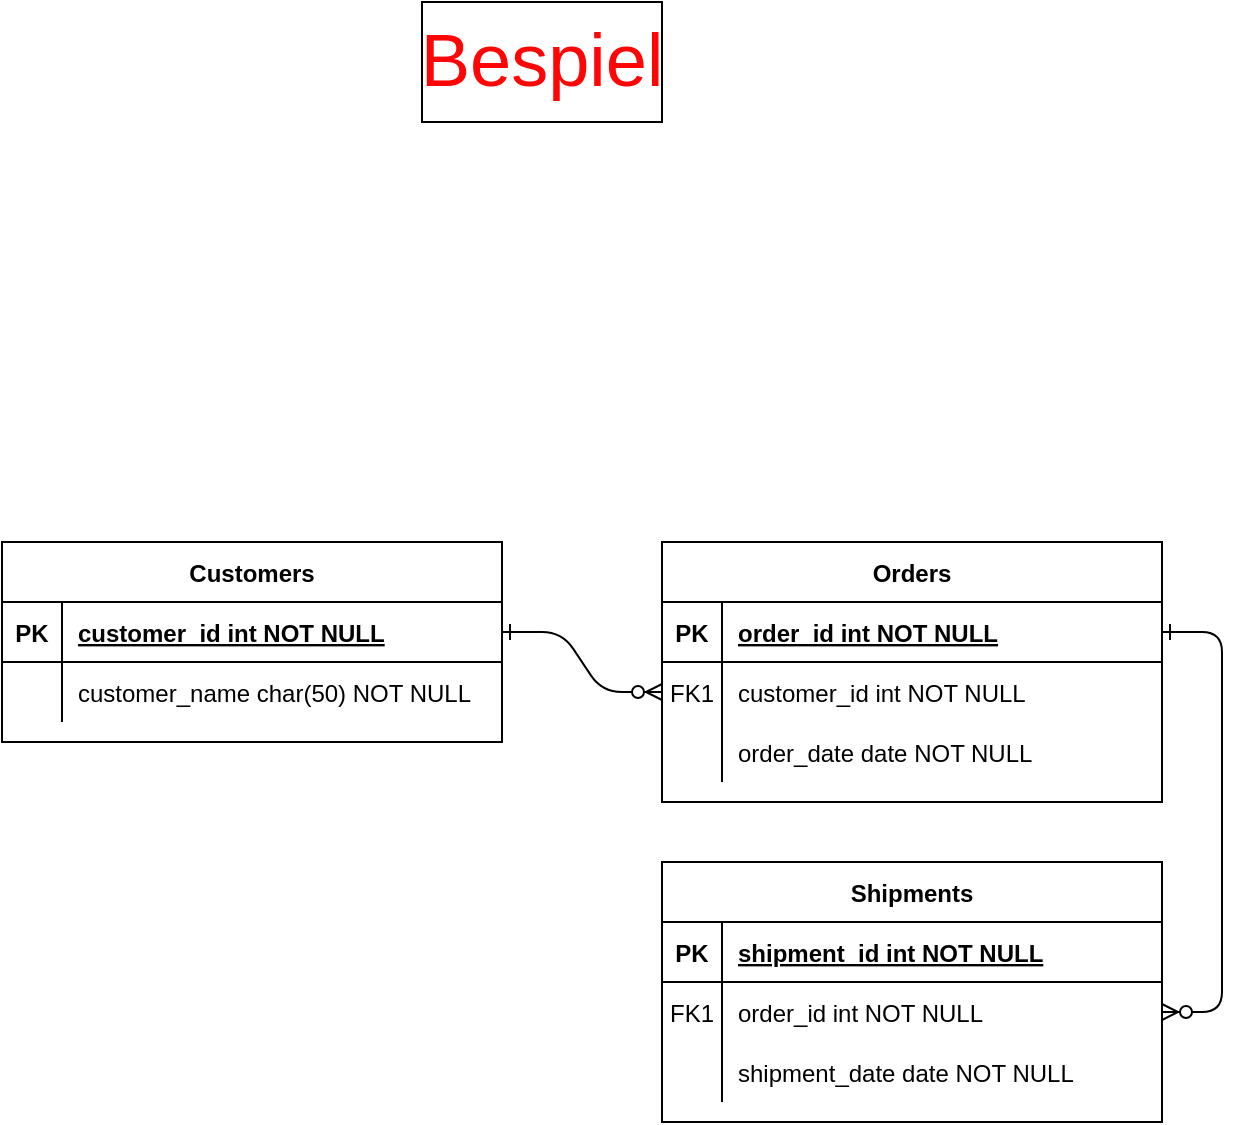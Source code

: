<mxfile version="13.1.2" type="github" pages="6">
  <diagram id="R2lEEEUBdFMjLlhIrx00" name="Beispiel">
    <mxGraphModel dx="1422" dy="1863" grid="1" gridSize="10" guides="1" tooltips="1" connect="1" arrows="1" fold="1" page="1" pageScale="1" pageWidth="850" pageHeight="1100" math="0" shadow="0" extFonts="Permanent Marker^https://fonts.googleapis.com/css?family=Permanent+Marker">
      <root>
        <mxCell id="0" />
        <mxCell id="1" parent="0" />
        <mxCell id="C-vyLk0tnHw3VtMMgP7b-1" value="" style="edgeStyle=entityRelationEdgeStyle;endArrow=ERzeroToMany;startArrow=ERone;endFill=1;startFill=0;" parent="1" source="C-vyLk0tnHw3VtMMgP7b-24" target="C-vyLk0tnHw3VtMMgP7b-6" edge="1">
          <mxGeometry width="100" height="100" relative="1" as="geometry">
            <mxPoint x="340" y="720" as="sourcePoint" />
            <mxPoint x="440" y="620" as="targetPoint" />
          </mxGeometry>
        </mxCell>
        <mxCell id="C-vyLk0tnHw3VtMMgP7b-12" value="" style="edgeStyle=entityRelationEdgeStyle;endArrow=ERzeroToMany;startArrow=ERone;endFill=1;startFill=0;" parent="1" source="C-vyLk0tnHw3VtMMgP7b-3" target="C-vyLk0tnHw3VtMMgP7b-17" edge="1">
          <mxGeometry width="100" height="100" relative="1" as="geometry">
            <mxPoint x="400" y="180" as="sourcePoint" />
            <mxPoint x="460" y="205" as="targetPoint" />
          </mxGeometry>
        </mxCell>
        <mxCell id="C-vyLk0tnHw3VtMMgP7b-2" value="Orders" style="shape=table;startSize=30;container=1;collapsible=1;childLayout=tableLayout;fixedRows=1;rowLines=0;fontStyle=1;align=center;resizeLast=1;" parent="1" vertex="1">
          <mxGeometry x="450" y="120" width="250" height="130" as="geometry" />
        </mxCell>
        <mxCell id="C-vyLk0tnHw3VtMMgP7b-3" value="" style="shape=partialRectangle;collapsible=0;dropTarget=0;pointerEvents=0;fillColor=none;points=[[0,0.5],[1,0.5]];portConstraint=eastwest;top=0;left=0;right=0;bottom=1;" parent="C-vyLk0tnHw3VtMMgP7b-2" vertex="1">
          <mxGeometry y="30" width="250" height="30" as="geometry" />
        </mxCell>
        <mxCell id="C-vyLk0tnHw3VtMMgP7b-4" value="PK" style="shape=partialRectangle;overflow=hidden;connectable=0;fillColor=none;top=0;left=0;bottom=0;right=0;fontStyle=1;" parent="C-vyLk0tnHw3VtMMgP7b-3" vertex="1">
          <mxGeometry width="30" height="30" as="geometry" />
        </mxCell>
        <mxCell id="C-vyLk0tnHw3VtMMgP7b-5" value="order_id int NOT NULL " style="shape=partialRectangle;overflow=hidden;connectable=0;fillColor=none;top=0;left=0;bottom=0;right=0;align=left;spacingLeft=6;fontStyle=5;" parent="C-vyLk0tnHw3VtMMgP7b-3" vertex="1">
          <mxGeometry x="30" width="220" height="30" as="geometry" />
        </mxCell>
        <mxCell id="C-vyLk0tnHw3VtMMgP7b-6" value="" style="shape=partialRectangle;collapsible=0;dropTarget=0;pointerEvents=0;fillColor=none;points=[[0,0.5],[1,0.5]];portConstraint=eastwest;top=0;left=0;right=0;bottom=0;" parent="C-vyLk0tnHw3VtMMgP7b-2" vertex="1">
          <mxGeometry y="60" width="250" height="30" as="geometry" />
        </mxCell>
        <mxCell id="C-vyLk0tnHw3VtMMgP7b-7" value="FK1" style="shape=partialRectangle;overflow=hidden;connectable=0;fillColor=none;top=0;left=0;bottom=0;right=0;" parent="C-vyLk0tnHw3VtMMgP7b-6" vertex="1">
          <mxGeometry width="30" height="30" as="geometry" />
        </mxCell>
        <mxCell id="C-vyLk0tnHw3VtMMgP7b-8" value="customer_id int NOT NULL" style="shape=partialRectangle;overflow=hidden;connectable=0;fillColor=none;top=0;left=0;bottom=0;right=0;align=left;spacingLeft=6;" parent="C-vyLk0tnHw3VtMMgP7b-6" vertex="1">
          <mxGeometry x="30" width="220" height="30" as="geometry" />
        </mxCell>
        <mxCell id="C-vyLk0tnHw3VtMMgP7b-9" value="" style="shape=partialRectangle;collapsible=0;dropTarget=0;pointerEvents=0;fillColor=none;points=[[0,0.5],[1,0.5]];portConstraint=eastwest;top=0;left=0;right=0;bottom=0;" parent="C-vyLk0tnHw3VtMMgP7b-2" vertex="1">
          <mxGeometry y="90" width="250" height="30" as="geometry" />
        </mxCell>
        <mxCell id="C-vyLk0tnHw3VtMMgP7b-10" value="" style="shape=partialRectangle;overflow=hidden;connectable=0;fillColor=none;top=0;left=0;bottom=0;right=0;" parent="C-vyLk0tnHw3VtMMgP7b-9" vertex="1">
          <mxGeometry width="30" height="30" as="geometry" />
        </mxCell>
        <mxCell id="C-vyLk0tnHw3VtMMgP7b-11" value="order_date date NOT NULL" style="shape=partialRectangle;overflow=hidden;connectable=0;fillColor=none;top=0;left=0;bottom=0;right=0;align=left;spacingLeft=6;" parent="C-vyLk0tnHw3VtMMgP7b-9" vertex="1">
          <mxGeometry x="30" width="220" height="30" as="geometry" />
        </mxCell>
        <mxCell id="C-vyLk0tnHw3VtMMgP7b-13" value="Shipments" style="shape=table;startSize=30;container=1;collapsible=1;childLayout=tableLayout;fixedRows=1;rowLines=0;fontStyle=1;align=center;resizeLast=1;" parent="1" vertex="1">
          <mxGeometry x="450" y="280" width="250" height="130" as="geometry" />
        </mxCell>
        <mxCell id="C-vyLk0tnHw3VtMMgP7b-14" value="" style="shape=partialRectangle;collapsible=0;dropTarget=0;pointerEvents=0;fillColor=none;points=[[0,0.5],[1,0.5]];portConstraint=eastwest;top=0;left=0;right=0;bottom=1;" parent="C-vyLk0tnHw3VtMMgP7b-13" vertex="1">
          <mxGeometry y="30" width="250" height="30" as="geometry" />
        </mxCell>
        <mxCell id="C-vyLk0tnHw3VtMMgP7b-15" value="PK" style="shape=partialRectangle;overflow=hidden;connectable=0;fillColor=none;top=0;left=0;bottom=0;right=0;fontStyle=1;" parent="C-vyLk0tnHw3VtMMgP7b-14" vertex="1">
          <mxGeometry width="30" height="30" as="geometry" />
        </mxCell>
        <mxCell id="C-vyLk0tnHw3VtMMgP7b-16" value="shipment_id int NOT NULL " style="shape=partialRectangle;overflow=hidden;connectable=0;fillColor=none;top=0;left=0;bottom=0;right=0;align=left;spacingLeft=6;fontStyle=5;" parent="C-vyLk0tnHw3VtMMgP7b-14" vertex="1">
          <mxGeometry x="30" width="220" height="30" as="geometry" />
        </mxCell>
        <mxCell id="C-vyLk0tnHw3VtMMgP7b-17" value="" style="shape=partialRectangle;collapsible=0;dropTarget=0;pointerEvents=0;fillColor=none;points=[[0,0.5],[1,0.5]];portConstraint=eastwest;top=0;left=0;right=0;bottom=0;" parent="C-vyLk0tnHw3VtMMgP7b-13" vertex="1">
          <mxGeometry y="60" width="250" height="30" as="geometry" />
        </mxCell>
        <mxCell id="C-vyLk0tnHw3VtMMgP7b-18" value="FK1" style="shape=partialRectangle;overflow=hidden;connectable=0;fillColor=none;top=0;left=0;bottom=0;right=0;" parent="C-vyLk0tnHw3VtMMgP7b-17" vertex="1">
          <mxGeometry width="30" height="30" as="geometry" />
        </mxCell>
        <mxCell id="C-vyLk0tnHw3VtMMgP7b-19" value="order_id int NOT NULL" style="shape=partialRectangle;overflow=hidden;connectable=0;fillColor=none;top=0;left=0;bottom=0;right=0;align=left;spacingLeft=6;" parent="C-vyLk0tnHw3VtMMgP7b-17" vertex="1">
          <mxGeometry x="30" width="220" height="30" as="geometry" />
        </mxCell>
        <mxCell id="C-vyLk0tnHw3VtMMgP7b-20" value="" style="shape=partialRectangle;collapsible=0;dropTarget=0;pointerEvents=0;fillColor=none;points=[[0,0.5],[1,0.5]];portConstraint=eastwest;top=0;left=0;right=0;bottom=0;" parent="C-vyLk0tnHw3VtMMgP7b-13" vertex="1">
          <mxGeometry y="90" width="250" height="30" as="geometry" />
        </mxCell>
        <mxCell id="C-vyLk0tnHw3VtMMgP7b-21" value="" style="shape=partialRectangle;overflow=hidden;connectable=0;fillColor=none;top=0;left=0;bottom=0;right=0;" parent="C-vyLk0tnHw3VtMMgP7b-20" vertex="1">
          <mxGeometry width="30" height="30" as="geometry" />
        </mxCell>
        <mxCell id="C-vyLk0tnHw3VtMMgP7b-22" value="shipment_date date NOT NULL" style="shape=partialRectangle;overflow=hidden;connectable=0;fillColor=none;top=0;left=0;bottom=0;right=0;align=left;spacingLeft=6;" parent="C-vyLk0tnHw3VtMMgP7b-20" vertex="1">
          <mxGeometry x="30" width="220" height="30" as="geometry" />
        </mxCell>
        <mxCell id="C-vyLk0tnHw3VtMMgP7b-23" value="Customers" style="shape=table;startSize=30;container=1;collapsible=1;childLayout=tableLayout;fixedRows=1;rowLines=0;fontStyle=1;align=center;resizeLast=1;" parent="1" vertex="1">
          <mxGeometry x="120" y="120" width="250" height="100" as="geometry" />
        </mxCell>
        <mxCell id="C-vyLk0tnHw3VtMMgP7b-24" value="" style="shape=partialRectangle;collapsible=0;dropTarget=0;pointerEvents=0;fillColor=none;points=[[0,0.5],[1,0.5]];portConstraint=eastwest;top=0;left=0;right=0;bottom=1;" parent="C-vyLk0tnHw3VtMMgP7b-23" vertex="1">
          <mxGeometry y="30" width="250" height="30" as="geometry" />
        </mxCell>
        <mxCell id="C-vyLk0tnHw3VtMMgP7b-25" value="PK" style="shape=partialRectangle;overflow=hidden;connectable=0;fillColor=none;top=0;left=0;bottom=0;right=0;fontStyle=1;" parent="C-vyLk0tnHw3VtMMgP7b-24" vertex="1">
          <mxGeometry width="30" height="30" as="geometry" />
        </mxCell>
        <mxCell id="C-vyLk0tnHw3VtMMgP7b-26" value="customer_id int NOT NULL " style="shape=partialRectangle;overflow=hidden;connectable=0;fillColor=none;top=0;left=0;bottom=0;right=0;align=left;spacingLeft=6;fontStyle=5;" parent="C-vyLk0tnHw3VtMMgP7b-24" vertex="1">
          <mxGeometry x="30" width="220" height="30" as="geometry" />
        </mxCell>
        <mxCell id="C-vyLk0tnHw3VtMMgP7b-27" value="" style="shape=partialRectangle;collapsible=0;dropTarget=0;pointerEvents=0;fillColor=none;points=[[0,0.5],[1,0.5]];portConstraint=eastwest;top=0;left=0;right=0;bottom=0;" parent="C-vyLk0tnHw3VtMMgP7b-23" vertex="1">
          <mxGeometry y="60" width="250" height="30" as="geometry" />
        </mxCell>
        <mxCell id="C-vyLk0tnHw3VtMMgP7b-28" value="" style="shape=partialRectangle;overflow=hidden;connectable=0;fillColor=none;top=0;left=0;bottom=0;right=0;" parent="C-vyLk0tnHw3VtMMgP7b-27" vertex="1">
          <mxGeometry width="30" height="30" as="geometry" />
        </mxCell>
        <mxCell id="C-vyLk0tnHw3VtMMgP7b-29" value="customer_name char(50) NOT NULL" style="shape=partialRectangle;overflow=hidden;connectable=0;fillColor=none;top=0;left=0;bottom=0;right=0;align=left;spacingLeft=6;" parent="C-vyLk0tnHw3VtMMgP7b-27" vertex="1">
          <mxGeometry x="30" width="220" height="30" as="geometry" />
        </mxCell>
        <mxCell id="uASTctEpVq064s7jBl8Q-1" value="&lt;font style=&quot;font-size: 37px&quot; color=&quot;#FF0505&quot;&gt;Bespiel&lt;/font&gt;" style="rounded=0;whiteSpace=wrap;html=1;" parent="1" vertex="1">
          <mxGeometry x="330" y="-150" width="120" height="60" as="geometry" />
        </mxCell>
      </root>
    </mxGraphModel>
  </diagram>
  <diagram id="Hcfd_RlDqi_PxLag4vG8" name="Lukas G">
    <mxGraphModel dx="1422" dy="763" grid="1" gridSize="10" guides="1" tooltips="1" connect="1" arrows="1" fold="1" page="1" pageScale="1" pageWidth="827" pageHeight="1169" math="0" shadow="0">
      <root>
        <mxCell id="yDdMMgMcFxrPVq5dERua-0" />
        <mxCell id="yDdMMgMcFxrPVq5dERua-1" parent="yDdMMgMcFxrPVq5dERua-0" />
      </root>
    </mxGraphModel>
  </diagram>
  <diagram id="7tmxHS8RhETFk2IngPk3" name="Maurice">
    <mxGraphModel dx="2249" dy="763" grid="1" gridSize="10" guides="1" tooltips="1" connect="1" arrows="1" fold="1" page="1" pageScale="1" pageWidth="827" pageHeight="1169" math="0" shadow="0">
      <root>
        <mxCell id="pbUJhSuKbTFLLDCdWWM8-0" />
        <mxCell id="pbUJhSuKbTFLLDCdWWM8-1" parent="pbUJhSuKbTFLLDCdWWM8-0" />
        <mxCell id="j1WdKFcK6kN_Ok6iyYWQ-0" value="" style="edgeStyle=entityRelationEdgeStyle;endArrow=ERzeroToMany;startArrow=ERone;endFill=1;startFill=0;" edge="1" parent="pbUJhSuKbTFLLDCdWWM8-1" source="j1WdKFcK6kN_Ok6iyYWQ-13" target="j1WdKFcK6kN_Ok6iyYWQ-6">
          <mxGeometry width="100" height="100" relative="1" as="geometry">
            <mxPoint x="350" y="730" as="sourcePoint" />
            <mxPoint x="450" y="630" as="targetPoint" />
          </mxGeometry>
        </mxCell>
        <mxCell id="j1WdKFcK6kN_Ok6iyYWQ-1" value="" style="edgeStyle=entityRelationEdgeStyle;endArrow=ERzeroToMany;startArrow=ERone;endFill=1;startFill=0;" edge="1" parent="pbUJhSuKbTFLLDCdWWM8-1" source="j1WdKFcK6kN_Ok6iyYWQ-3" target="j1WdKFcK6kN_Ok6iyYWQ-27">
          <mxGeometry width="100" height="100" relative="1" as="geometry">
            <mxPoint x="410" y="190" as="sourcePoint" />
            <mxPoint x="470" y="215" as="targetPoint" />
          </mxGeometry>
        </mxCell>
        <mxCell id="j1WdKFcK6kN_Ok6iyYWQ-2" value="Fahrzeug" style="shape=table;startSize=30;container=1;collapsible=1;childLayout=tableLayout;fixedRows=1;rowLines=0;fontStyle=1;align=center;resizeLast=1;" vertex="1" parent="pbUJhSuKbTFLLDCdWWM8-1">
          <mxGeometry x="460" y="130" width="250" height="130" as="geometry" />
        </mxCell>
        <mxCell id="j1WdKFcK6kN_Ok6iyYWQ-3" value="" style="shape=partialRectangle;collapsible=0;dropTarget=0;pointerEvents=0;fillColor=none;points=[[0,0.5],[1,0.5]];portConstraint=eastwest;top=0;left=0;right=0;bottom=1;" vertex="1" parent="j1WdKFcK6kN_Ok6iyYWQ-2">
          <mxGeometry width="250" height="43" as="geometry" />
        </mxCell>
        <mxCell id="j1WdKFcK6kN_Ok6iyYWQ-4" value="PK" style="shape=partialRectangle;overflow=hidden;connectable=0;fillColor=none;top=0;left=0;bottom=0;right=0;fontStyle=1;" vertex="1" parent="j1WdKFcK6kN_Ok6iyYWQ-3">
          <mxGeometry width="30" height="43" as="geometry" />
        </mxCell>
        <mxCell id="j1WdKFcK6kN_Ok6iyYWQ-5" value="order_id int NOT NULL " style="shape=partialRectangle;overflow=hidden;connectable=0;fillColor=none;top=0;left=0;bottom=0;right=0;align=left;spacingLeft=6;fontStyle=5;" vertex="1" parent="j1WdKFcK6kN_Ok6iyYWQ-3">
          <mxGeometry x="30" width="220" height="43" as="geometry" />
        </mxCell>
        <mxCell id="j1WdKFcK6kN_Ok6iyYWQ-6" value="" style="shape=partialRectangle;collapsible=0;dropTarget=0;pointerEvents=0;fillColor=none;points=[[0,0.5],[1,0.5]];portConstraint=eastwest;top=0;left=0;right=0;bottom=0;" vertex="1" parent="j1WdKFcK6kN_Ok6iyYWQ-2">
          <mxGeometry y="43" width="250" height="44" as="geometry" />
        </mxCell>
        <mxCell id="j1WdKFcK6kN_Ok6iyYWQ-7" value="FK1" style="shape=partialRectangle;overflow=hidden;connectable=0;fillColor=none;top=0;left=0;bottom=0;right=0;" vertex="1" parent="j1WdKFcK6kN_Ok6iyYWQ-6">
          <mxGeometry width="30" height="43" as="geometry" />
        </mxCell>
        <mxCell id="j1WdKFcK6kN_Ok6iyYWQ-8" value="customer_id int NOT NULL" style="shape=partialRectangle;overflow=hidden;connectable=0;fillColor=none;top=0;left=0;bottom=0;right=0;align=left;spacingLeft=6;" vertex="1" parent="j1WdKFcK6kN_Ok6iyYWQ-6">
          <mxGeometry x="30" width="220" height="43" as="geometry" />
        </mxCell>
        <mxCell id="j1WdKFcK6kN_Ok6iyYWQ-9" value="" style="shape=partialRectangle;collapsible=0;dropTarget=0;pointerEvents=0;fillColor=none;points=[[0,0.5],[1,0.5]];portConstraint=eastwest;top=0;left=0;right=0;bottom=0;" vertex="1" parent="j1WdKFcK6kN_Ok6iyYWQ-2">
          <mxGeometry y="87" width="250" height="43" as="geometry" />
        </mxCell>
        <mxCell id="j1WdKFcK6kN_Ok6iyYWQ-10" value="" style="shape=partialRectangle;overflow=hidden;connectable=0;fillColor=none;top=0;left=0;bottom=0;right=0;" vertex="1" parent="j1WdKFcK6kN_Ok6iyYWQ-9">
          <mxGeometry width="30" height="43" as="geometry" />
        </mxCell>
        <mxCell id="j1WdKFcK6kN_Ok6iyYWQ-11" value="order_date date NOT NULL" style="shape=partialRectangle;overflow=hidden;connectable=0;fillColor=none;top=0;left=0;bottom=0;right=0;align=left;spacingLeft=6;" vertex="1" parent="j1WdKFcK6kN_Ok6iyYWQ-9">
          <mxGeometry x="30" width="220" height="43" as="geometry" />
        </mxCell>
        <mxCell id="j1WdKFcK6kN_Ok6iyYWQ-12" value="Genossenschaft" style="shape=table;startSize=30;container=1;collapsible=1;childLayout=tableLayout;fixedRows=1;rowLines=0;fontStyle=1;align=center;resizeLast=1;" vertex="1" parent="pbUJhSuKbTFLLDCdWWM8-1">
          <mxGeometry x="100" y="160" width="250" height="100" as="geometry" />
        </mxCell>
        <mxCell id="j1WdKFcK6kN_Ok6iyYWQ-13" value="" style="shape=partialRectangle;collapsible=0;dropTarget=0;pointerEvents=0;fillColor=none;points=[[0,0.5],[1,0.5]];portConstraint=eastwest;top=0;left=0;right=0;bottom=1;" vertex="1" parent="j1WdKFcK6kN_Ok6iyYWQ-12">
          <mxGeometry width="250" height="50" as="geometry" />
        </mxCell>
        <mxCell id="j1WdKFcK6kN_Ok6iyYWQ-14" value="PK" style="shape=partialRectangle;overflow=hidden;connectable=0;fillColor=none;top=0;left=0;bottom=0;right=0;fontStyle=1;" vertex="1" parent="j1WdKFcK6kN_Ok6iyYWQ-13">
          <mxGeometry width="30" height="50" as="geometry" />
        </mxCell>
        <mxCell id="j1WdKFcK6kN_Ok6iyYWQ-15" value="customer_id int NOT NULL " style="shape=partialRectangle;overflow=hidden;connectable=0;fillColor=none;top=0;left=0;bottom=0;right=0;align=left;spacingLeft=6;fontStyle=5;" vertex="1" parent="j1WdKFcK6kN_Ok6iyYWQ-13">
          <mxGeometry x="30" width="220" height="50" as="geometry" />
        </mxCell>
        <mxCell id="j1WdKFcK6kN_Ok6iyYWQ-16" value="" style="shape=partialRectangle;collapsible=0;dropTarget=0;pointerEvents=0;fillColor=none;points=[[0,0.5],[1,0.5]];portConstraint=eastwest;top=0;left=0;right=0;bottom=0;" vertex="1" parent="j1WdKFcK6kN_Ok6iyYWQ-12">
          <mxGeometry y="50" width="250" height="50" as="geometry" />
        </mxCell>
        <mxCell id="j1WdKFcK6kN_Ok6iyYWQ-17" value="" style="shape=partialRectangle;overflow=hidden;connectable=0;fillColor=none;top=0;left=0;bottom=0;right=0;" vertex="1" parent="j1WdKFcK6kN_Ok6iyYWQ-16">
          <mxGeometry width="30" height="50" as="geometry" />
        </mxCell>
        <mxCell id="j1WdKFcK6kN_Ok6iyYWQ-18" value="customer_name char(50) NOT NULL" style="shape=partialRectangle;overflow=hidden;connectable=0;fillColor=none;top=0;left=0;bottom=0;right=0;align=left;spacingLeft=6;" vertex="1" parent="j1WdKFcK6kN_Ok6iyYWQ-16">
          <mxGeometry x="30" width="220" height="50" as="geometry" />
        </mxCell>
        <mxCell id="j1WdKFcK6kN_Ok6iyYWQ-19" style="edgeStyle=orthogonalEdgeStyle;rounded=0;orthogonalLoop=1;jettySize=auto;html=1;" edge="1" parent="pbUJhSuKbTFLLDCdWWM8-1" source="j1WdKFcK6kN_Ok6iyYWQ-23" target="j1WdKFcK6kN_Ok6iyYWQ-74">
          <mxGeometry relative="1" as="geometry" />
        </mxCell>
        <mxCell id="j1WdKFcK6kN_Ok6iyYWQ-20" style="edgeStyle=orthogonalEdgeStyle;rounded=0;orthogonalLoop=1;jettySize=auto;html=1;entryX=0.5;entryY=0;entryDx=0;entryDy=0;" edge="1" parent="pbUJhSuKbTFLLDCdWWM8-1" source="j1WdKFcK6kN_Ok6iyYWQ-23" target="j1WdKFcK6kN_Ok6iyYWQ-48">
          <mxGeometry relative="1" as="geometry" />
        </mxCell>
        <mxCell id="j1WdKFcK6kN_Ok6iyYWQ-21" style="edgeStyle=orthogonalEdgeStyle;rounded=0;orthogonalLoop=1;jettySize=auto;html=1;entryX=0.5;entryY=0;entryDx=0;entryDy=0;" edge="1" parent="pbUJhSuKbTFLLDCdWWM8-1" source="j1WdKFcK6kN_Ok6iyYWQ-23" target="j1WdKFcK6kN_Ok6iyYWQ-33">
          <mxGeometry relative="1" as="geometry" />
        </mxCell>
        <mxCell id="j1WdKFcK6kN_Ok6iyYWQ-22" style="edgeStyle=orthogonalEdgeStyle;rounded=0;orthogonalLoop=1;jettySize=auto;html=1;entryX=0.5;entryY=0;entryDx=0;entryDy=0;" edge="1" parent="pbUJhSuKbTFLLDCdWWM8-1" source="j1WdKFcK6kN_Ok6iyYWQ-23" target="j1WdKFcK6kN_Ok6iyYWQ-61">
          <mxGeometry relative="1" as="geometry" />
        </mxCell>
        <mxCell id="j1WdKFcK6kN_Ok6iyYWQ-23" value="Fahrzeugetyp" style="shape=table;startSize=30;container=1;collapsible=1;childLayout=tableLayout;fixedRows=1;rowLines=0;fontStyle=1;align=center;resizeLast=1;" vertex="1" parent="pbUJhSuKbTFLLDCdWWM8-1">
          <mxGeometry x="460" y="370" width="250" height="130" as="geometry" />
        </mxCell>
        <mxCell id="j1WdKFcK6kN_Ok6iyYWQ-24" value="" style="shape=partialRectangle;collapsible=0;dropTarget=0;pointerEvents=0;fillColor=none;points=[[0,0.5],[1,0.5]];portConstraint=eastwest;top=0;left=0;right=0;bottom=1;" vertex="1" parent="j1WdKFcK6kN_Ok6iyYWQ-23">
          <mxGeometry width="250" height="43" as="geometry" />
        </mxCell>
        <mxCell id="j1WdKFcK6kN_Ok6iyYWQ-25" value="PK" style="shape=partialRectangle;overflow=hidden;connectable=0;fillColor=none;top=0;left=0;bottom=0;right=0;fontStyle=1;" vertex="1" parent="j1WdKFcK6kN_Ok6iyYWQ-24">
          <mxGeometry width="30" height="43" as="geometry" />
        </mxCell>
        <mxCell id="j1WdKFcK6kN_Ok6iyYWQ-26" value="shipment_id int NOT NULL " style="shape=partialRectangle;overflow=hidden;connectable=0;fillColor=none;top=0;left=0;bottom=0;right=0;align=left;spacingLeft=6;fontStyle=5;" vertex="1" parent="j1WdKFcK6kN_Ok6iyYWQ-24">
          <mxGeometry x="30" width="220" height="43" as="geometry" />
        </mxCell>
        <mxCell id="j1WdKFcK6kN_Ok6iyYWQ-27" value="" style="shape=partialRectangle;collapsible=0;dropTarget=0;pointerEvents=0;fillColor=none;points=[[0,0.5],[1,0.5]];portConstraint=eastwest;top=0;left=0;right=0;bottom=0;" vertex="1" parent="j1WdKFcK6kN_Ok6iyYWQ-23">
          <mxGeometry y="43" width="250" height="44" as="geometry" />
        </mxCell>
        <mxCell id="j1WdKFcK6kN_Ok6iyYWQ-28" value="FK1" style="shape=partialRectangle;overflow=hidden;connectable=0;fillColor=none;top=0;left=0;bottom=0;right=0;" vertex="1" parent="j1WdKFcK6kN_Ok6iyYWQ-27">
          <mxGeometry width="30" height="43" as="geometry" />
        </mxCell>
        <mxCell id="j1WdKFcK6kN_Ok6iyYWQ-29" value="order_id int NOT NULL" style="shape=partialRectangle;overflow=hidden;connectable=0;fillColor=none;top=0;left=0;bottom=0;right=0;align=left;spacingLeft=6;" vertex="1" parent="j1WdKFcK6kN_Ok6iyYWQ-27">
          <mxGeometry x="30" width="220" height="43" as="geometry" />
        </mxCell>
        <mxCell id="j1WdKFcK6kN_Ok6iyYWQ-30" value="" style="shape=partialRectangle;collapsible=0;dropTarget=0;pointerEvents=0;fillColor=none;points=[[0,0.5],[1,0.5]];portConstraint=eastwest;top=0;left=0;right=0;bottom=0;" vertex="1" parent="j1WdKFcK6kN_Ok6iyYWQ-23">
          <mxGeometry y="87" width="250" height="43" as="geometry" />
        </mxCell>
        <mxCell id="j1WdKFcK6kN_Ok6iyYWQ-31" value="" style="shape=partialRectangle;overflow=hidden;connectable=0;fillColor=none;top=0;left=0;bottom=0;right=0;" vertex="1" parent="j1WdKFcK6kN_Ok6iyYWQ-30">
          <mxGeometry width="30" height="43" as="geometry" />
        </mxCell>
        <mxCell id="j1WdKFcK6kN_Ok6iyYWQ-32" value="shipment_date date NOT NULL" style="shape=partialRectangle;overflow=hidden;connectable=0;fillColor=none;top=0;left=0;bottom=0;right=0;align=left;spacingLeft=6;" vertex="1" parent="j1WdKFcK6kN_Ok6iyYWQ-30">
          <mxGeometry x="30" width="220" height="43" as="geometry" />
        </mxCell>
        <mxCell id="j1WdKFcK6kN_Ok6iyYWQ-33" value="Kleinbusse/ Mini-Vans" style="shape=table;startSize=30;container=1;collapsible=1;childLayout=tableLayout;fixedRows=1;rowLines=0;fontStyle=1;align=center;resizeLast=1;" vertex="1" parent="pbUJhSuKbTFLLDCdWWM8-1">
          <mxGeometry x="670" y="560" width="180" height="160" as="geometry" />
        </mxCell>
        <mxCell id="j1WdKFcK6kN_Ok6iyYWQ-34" value="" style="shape=partialRectangle;collapsible=0;dropTarget=0;pointerEvents=0;fillColor=none;top=0;left=0;bottom=0;right=0;points=[[0,0.5],[1,0.5]];portConstraint=eastwest;" vertex="1" parent="j1WdKFcK6kN_Ok6iyYWQ-33">
          <mxGeometry width="180" height="40" as="geometry" />
        </mxCell>
        <mxCell id="j1WdKFcK6kN_Ok6iyYWQ-35" value="PK,FK1" style="shape=partialRectangle;connectable=0;fillColor=none;top=0;left=0;bottom=0;right=0;fontStyle=1;overflow=hidden;" vertex="1" parent="j1WdKFcK6kN_Ok6iyYWQ-34">
          <mxGeometry width="60" height="40" as="geometry" />
        </mxCell>
        <mxCell id="j1WdKFcK6kN_Ok6iyYWQ-36" value="Row 1" style="shape=partialRectangle;connectable=0;fillColor=none;top=0;left=0;bottom=0;right=0;align=left;spacingLeft=6;fontStyle=5;overflow=hidden;" vertex="1" parent="j1WdKFcK6kN_Ok6iyYWQ-34">
          <mxGeometry x="60" width="120" height="40" as="geometry" />
        </mxCell>
        <mxCell id="j1WdKFcK6kN_Ok6iyYWQ-37" value="" style="shape=partialRectangle;collapsible=0;dropTarget=0;pointerEvents=0;fillColor=none;top=0;left=0;bottom=1;right=0;points=[[0,0.5],[1,0.5]];portConstraint=eastwest;" vertex="1" parent="j1WdKFcK6kN_Ok6iyYWQ-33">
          <mxGeometry y="40" width="180" height="40" as="geometry" />
        </mxCell>
        <mxCell id="j1WdKFcK6kN_Ok6iyYWQ-38" value="PK,FK2" style="shape=partialRectangle;connectable=0;fillColor=none;top=0;left=0;bottom=0;right=0;fontStyle=1;overflow=hidden;" vertex="1" parent="j1WdKFcK6kN_Ok6iyYWQ-37">
          <mxGeometry width="60" height="40" as="geometry" />
        </mxCell>
        <mxCell id="j1WdKFcK6kN_Ok6iyYWQ-39" value="Row 2" style="shape=partialRectangle;connectable=0;fillColor=none;top=0;left=0;bottom=0;right=0;align=left;spacingLeft=6;fontStyle=5;overflow=hidden;" vertex="1" parent="j1WdKFcK6kN_Ok6iyYWQ-37">
          <mxGeometry x="60" width="120" height="40" as="geometry" />
        </mxCell>
        <mxCell id="j1WdKFcK6kN_Ok6iyYWQ-40" value="" style="shape=partialRectangle;collapsible=0;dropTarget=0;pointerEvents=0;fillColor=none;top=0;left=0;bottom=0;right=0;points=[[0,0.5],[1,0.5]];portConstraint=eastwest;" vertex="1" parent="j1WdKFcK6kN_Ok6iyYWQ-33">
          <mxGeometry y="80" width="180" height="40" as="geometry" />
        </mxCell>
        <mxCell id="j1WdKFcK6kN_Ok6iyYWQ-41" value="" style="shape=partialRectangle;connectable=0;fillColor=none;top=0;left=0;bottom=0;right=0;editable=1;overflow=hidden;" vertex="1" parent="j1WdKFcK6kN_Ok6iyYWQ-40">
          <mxGeometry width="60" height="40" as="geometry" />
        </mxCell>
        <mxCell id="j1WdKFcK6kN_Ok6iyYWQ-42" value="Row 3" style="shape=partialRectangle;connectable=0;fillColor=none;top=0;left=0;bottom=0;right=0;align=left;spacingLeft=6;overflow=hidden;" vertex="1" parent="j1WdKFcK6kN_Ok6iyYWQ-40">
          <mxGeometry x="60" width="120" height="40" as="geometry" />
        </mxCell>
        <mxCell id="j1WdKFcK6kN_Ok6iyYWQ-43" value="" style="shape=partialRectangle;collapsible=0;dropTarget=0;pointerEvents=0;fillColor=none;top=0;left=0;bottom=0;right=0;points=[[0,0.5],[1,0.5]];portConstraint=eastwest;" vertex="1" parent="j1WdKFcK6kN_Ok6iyYWQ-33">
          <mxGeometry y="120" width="180" height="40" as="geometry" />
        </mxCell>
        <mxCell id="j1WdKFcK6kN_Ok6iyYWQ-44" value="" style="shape=partialRectangle;connectable=0;fillColor=none;top=0;left=0;bottom=0;right=0;editable=1;overflow=hidden;" vertex="1" parent="j1WdKFcK6kN_Ok6iyYWQ-43">
          <mxGeometry width="60" height="40" as="geometry" />
        </mxCell>
        <mxCell id="j1WdKFcK6kN_Ok6iyYWQ-45" value="Row 4" style="shape=partialRectangle;connectable=0;fillColor=none;top=0;left=0;bottom=0;right=0;align=left;spacingLeft=6;overflow=hidden;" vertex="1" parent="j1WdKFcK6kN_Ok6iyYWQ-43">
          <mxGeometry x="60" width="120" height="40" as="geometry" />
        </mxCell>
        <mxCell id="j1WdKFcK6kN_Ok6iyYWQ-46" style="edgeStyle=orthogonalEdgeStyle;rounded=0;orthogonalLoop=1;jettySize=auto;html=1;" edge="1" parent="pbUJhSuKbTFLLDCdWWM8-1" source="j1WdKFcK6kN_Ok6iyYWQ-48" target="j1WdKFcK6kN_Ok6iyYWQ-114">
          <mxGeometry relative="1" as="geometry" />
        </mxCell>
        <mxCell id="j1WdKFcK6kN_Ok6iyYWQ-47" style="edgeStyle=orthogonalEdgeStyle;rounded=0;orthogonalLoop=1;jettySize=auto;html=1;" edge="1" parent="pbUJhSuKbTFLLDCdWWM8-1" source="j1WdKFcK6kN_Ok6iyYWQ-48" target="j1WdKFcK6kN_Ok6iyYWQ-101">
          <mxGeometry relative="1" as="geometry" />
        </mxCell>
        <mxCell id="j1WdKFcK6kN_Ok6iyYWQ-48" value="Lastwagen" style="shape=table;startSize=30;container=1;collapsible=1;childLayout=tableLayout;fixedRows=1;rowLines=0;fontStyle=1;align=center;resizeLast=1;" vertex="1" parent="pbUJhSuKbTFLLDCdWWM8-1">
          <mxGeometry x="430" y="560" width="180" height="160" as="geometry" />
        </mxCell>
        <mxCell id="j1WdKFcK6kN_Ok6iyYWQ-49" value="" style="shape=partialRectangle;collapsible=0;dropTarget=0;pointerEvents=0;fillColor=none;top=0;left=0;bottom=0;right=0;points=[[0,0.5],[1,0.5]];portConstraint=eastwest;" vertex="1" parent="j1WdKFcK6kN_Ok6iyYWQ-48">
          <mxGeometry width="180" height="40" as="geometry" />
        </mxCell>
        <mxCell id="j1WdKFcK6kN_Ok6iyYWQ-50" value="PK,FK1" style="shape=partialRectangle;connectable=0;fillColor=none;top=0;left=0;bottom=0;right=0;fontStyle=1;overflow=hidden;" vertex="1" parent="j1WdKFcK6kN_Ok6iyYWQ-49">
          <mxGeometry width="60" height="40" as="geometry" />
        </mxCell>
        <mxCell id="j1WdKFcK6kN_Ok6iyYWQ-51" value="Row 1" style="shape=partialRectangle;connectable=0;fillColor=none;top=0;left=0;bottom=0;right=0;align=left;spacingLeft=6;fontStyle=5;overflow=hidden;" vertex="1" parent="j1WdKFcK6kN_Ok6iyYWQ-49">
          <mxGeometry x="60" width="120" height="40" as="geometry" />
        </mxCell>
        <mxCell id="j1WdKFcK6kN_Ok6iyYWQ-52" value="" style="shape=partialRectangle;collapsible=0;dropTarget=0;pointerEvents=0;fillColor=none;top=0;left=0;bottom=1;right=0;points=[[0,0.5],[1,0.5]];portConstraint=eastwest;" vertex="1" parent="j1WdKFcK6kN_Ok6iyYWQ-48">
          <mxGeometry y="40" width="180" height="40" as="geometry" />
        </mxCell>
        <mxCell id="j1WdKFcK6kN_Ok6iyYWQ-53" value="PK,FK2" style="shape=partialRectangle;connectable=0;fillColor=none;top=0;left=0;bottom=0;right=0;fontStyle=1;overflow=hidden;" vertex="1" parent="j1WdKFcK6kN_Ok6iyYWQ-52">
          <mxGeometry width="60" height="40" as="geometry" />
        </mxCell>
        <mxCell id="j1WdKFcK6kN_Ok6iyYWQ-54" value="Row 2" style="shape=partialRectangle;connectable=0;fillColor=none;top=0;left=0;bottom=0;right=0;align=left;spacingLeft=6;fontStyle=5;overflow=hidden;" vertex="1" parent="j1WdKFcK6kN_Ok6iyYWQ-52">
          <mxGeometry x="60" width="120" height="40" as="geometry" />
        </mxCell>
        <mxCell id="j1WdKFcK6kN_Ok6iyYWQ-55" value="" style="shape=partialRectangle;collapsible=0;dropTarget=0;pointerEvents=0;fillColor=none;top=0;left=0;bottom=0;right=0;points=[[0,0.5],[1,0.5]];portConstraint=eastwest;" vertex="1" parent="j1WdKFcK6kN_Ok6iyYWQ-48">
          <mxGeometry y="80" width="180" height="40" as="geometry" />
        </mxCell>
        <mxCell id="j1WdKFcK6kN_Ok6iyYWQ-56" value="" style="shape=partialRectangle;connectable=0;fillColor=none;top=0;left=0;bottom=0;right=0;editable=1;overflow=hidden;" vertex="1" parent="j1WdKFcK6kN_Ok6iyYWQ-55">
          <mxGeometry width="60" height="40" as="geometry" />
        </mxCell>
        <mxCell id="j1WdKFcK6kN_Ok6iyYWQ-57" value="Row 3" style="shape=partialRectangle;connectable=0;fillColor=none;top=0;left=0;bottom=0;right=0;align=left;spacingLeft=6;overflow=hidden;" vertex="1" parent="j1WdKFcK6kN_Ok6iyYWQ-55">
          <mxGeometry x="60" width="120" height="40" as="geometry" />
        </mxCell>
        <mxCell id="j1WdKFcK6kN_Ok6iyYWQ-58" value="" style="shape=partialRectangle;collapsible=0;dropTarget=0;pointerEvents=0;fillColor=none;top=0;left=0;bottom=0;right=0;points=[[0,0.5],[1,0.5]];portConstraint=eastwest;" vertex="1" parent="j1WdKFcK6kN_Ok6iyYWQ-48">
          <mxGeometry y="120" width="180" height="40" as="geometry" />
        </mxCell>
        <mxCell id="j1WdKFcK6kN_Ok6iyYWQ-59" value="" style="shape=partialRectangle;connectable=0;fillColor=none;top=0;left=0;bottom=0;right=0;editable=1;overflow=hidden;" vertex="1" parent="j1WdKFcK6kN_Ok6iyYWQ-58">
          <mxGeometry width="60" height="40" as="geometry" />
        </mxCell>
        <mxCell id="j1WdKFcK6kN_Ok6iyYWQ-60" value="Row 4" style="shape=partialRectangle;connectable=0;fillColor=none;top=0;left=0;bottom=0;right=0;align=left;spacingLeft=6;overflow=hidden;" vertex="1" parent="j1WdKFcK6kN_Ok6iyYWQ-58">
          <mxGeometry x="60" width="120" height="40" as="geometry" />
        </mxCell>
        <mxCell id="j1WdKFcK6kN_Ok6iyYWQ-61" value="Kombi" style="shape=table;startSize=30;container=1;collapsible=1;childLayout=tableLayout;fixedRows=1;rowLines=0;fontStyle=1;align=center;resizeLast=1;" vertex="1" parent="pbUJhSuKbTFLLDCdWWM8-1">
          <mxGeometry x="900" y="560" width="180" height="160" as="geometry" />
        </mxCell>
        <mxCell id="j1WdKFcK6kN_Ok6iyYWQ-62" value="" style="shape=partialRectangle;collapsible=0;dropTarget=0;pointerEvents=0;fillColor=none;top=0;left=0;bottom=0;right=0;points=[[0,0.5],[1,0.5]];portConstraint=eastwest;" vertex="1" parent="j1WdKFcK6kN_Ok6iyYWQ-61">
          <mxGeometry width="180" height="40" as="geometry" />
        </mxCell>
        <mxCell id="j1WdKFcK6kN_Ok6iyYWQ-63" value="PK,FK1" style="shape=partialRectangle;connectable=0;fillColor=none;top=0;left=0;bottom=0;right=0;fontStyle=1;overflow=hidden;" vertex="1" parent="j1WdKFcK6kN_Ok6iyYWQ-62">
          <mxGeometry width="60" height="40" as="geometry" />
        </mxCell>
        <mxCell id="j1WdKFcK6kN_Ok6iyYWQ-64" value="Row 1" style="shape=partialRectangle;connectable=0;fillColor=none;top=0;left=0;bottom=0;right=0;align=left;spacingLeft=6;fontStyle=5;overflow=hidden;" vertex="1" parent="j1WdKFcK6kN_Ok6iyYWQ-62">
          <mxGeometry x="60" width="120" height="40" as="geometry" />
        </mxCell>
        <mxCell id="j1WdKFcK6kN_Ok6iyYWQ-65" value="" style="shape=partialRectangle;collapsible=0;dropTarget=0;pointerEvents=0;fillColor=none;top=0;left=0;bottom=1;right=0;points=[[0,0.5],[1,0.5]];portConstraint=eastwest;" vertex="1" parent="j1WdKFcK6kN_Ok6iyYWQ-61">
          <mxGeometry y="40" width="180" height="40" as="geometry" />
        </mxCell>
        <mxCell id="j1WdKFcK6kN_Ok6iyYWQ-66" value="PK,FK2" style="shape=partialRectangle;connectable=0;fillColor=none;top=0;left=0;bottom=0;right=0;fontStyle=1;overflow=hidden;" vertex="1" parent="j1WdKFcK6kN_Ok6iyYWQ-65">
          <mxGeometry width="60" height="40" as="geometry" />
        </mxCell>
        <mxCell id="j1WdKFcK6kN_Ok6iyYWQ-67" value="Row 2" style="shape=partialRectangle;connectable=0;fillColor=none;top=0;left=0;bottom=0;right=0;align=left;spacingLeft=6;fontStyle=5;overflow=hidden;" vertex="1" parent="j1WdKFcK6kN_Ok6iyYWQ-65">
          <mxGeometry x="60" width="120" height="40" as="geometry" />
        </mxCell>
        <mxCell id="j1WdKFcK6kN_Ok6iyYWQ-68" value="" style="shape=partialRectangle;collapsible=0;dropTarget=0;pointerEvents=0;fillColor=none;top=0;left=0;bottom=0;right=0;points=[[0,0.5],[1,0.5]];portConstraint=eastwest;" vertex="1" parent="j1WdKFcK6kN_Ok6iyYWQ-61">
          <mxGeometry y="80" width="180" height="40" as="geometry" />
        </mxCell>
        <mxCell id="j1WdKFcK6kN_Ok6iyYWQ-69" value="" style="shape=partialRectangle;connectable=0;fillColor=none;top=0;left=0;bottom=0;right=0;editable=1;overflow=hidden;" vertex="1" parent="j1WdKFcK6kN_Ok6iyYWQ-68">
          <mxGeometry width="60" height="40" as="geometry" />
        </mxCell>
        <mxCell id="j1WdKFcK6kN_Ok6iyYWQ-70" value="Row 3" style="shape=partialRectangle;connectable=0;fillColor=none;top=0;left=0;bottom=0;right=0;align=left;spacingLeft=6;overflow=hidden;" vertex="1" parent="j1WdKFcK6kN_Ok6iyYWQ-68">
          <mxGeometry x="60" width="120" height="40" as="geometry" />
        </mxCell>
        <mxCell id="j1WdKFcK6kN_Ok6iyYWQ-71" value="" style="shape=partialRectangle;collapsible=0;dropTarget=0;pointerEvents=0;fillColor=none;top=0;left=0;bottom=0;right=0;points=[[0,0.5],[1,0.5]];portConstraint=eastwest;" vertex="1" parent="j1WdKFcK6kN_Ok6iyYWQ-61">
          <mxGeometry y="120" width="180" height="40" as="geometry" />
        </mxCell>
        <mxCell id="j1WdKFcK6kN_Ok6iyYWQ-72" value="" style="shape=partialRectangle;connectable=0;fillColor=none;top=0;left=0;bottom=0;right=0;editable=1;overflow=hidden;" vertex="1" parent="j1WdKFcK6kN_Ok6iyYWQ-71">
          <mxGeometry width="60" height="40" as="geometry" />
        </mxCell>
        <mxCell id="j1WdKFcK6kN_Ok6iyYWQ-73" value="Row 4" style="shape=partialRectangle;connectable=0;fillColor=none;top=0;left=0;bottom=0;right=0;align=left;spacingLeft=6;overflow=hidden;" vertex="1" parent="j1WdKFcK6kN_Ok6iyYWQ-71">
          <mxGeometry x="60" width="120" height="40" as="geometry" />
        </mxCell>
        <mxCell id="j1WdKFcK6kN_Ok6iyYWQ-74" value="Kleinstwagen" style="shape=table;startSize=30;container=1;collapsible=1;childLayout=tableLayout;fixedRows=1;rowLines=0;fontStyle=1;align=center;resizeLast=1;" vertex="1" parent="pbUJhSuKbTFLLDCdWWM8-1">
          <mxGeometry x="210" y="560" width="180" height="160" as="geometry" />
        </mxCell>
        <mxCell id="j1WdKFcK6kN_Ok6iyYWQ-75" value="" style="shape=partialRectangle;collapsible=0;dropTarget=0;pointerEvents=0;fillColor=none;top=0;left=0;bottom=0;right=0;points=[[0,0.5],[1,0.5]];portConstraint=eastwest;" vertex="1" parent="j1WdKFcK6kN_Ok6iyYWQ-74">
          <mxGeometry width="180" height="40" as="geometry" />
        </mxCell>
        <mxCell id="j1WdKFcK6kN_Ok6iyYWQ-76" value="PK,FK1" style="shape=partialRectangle;connectable=0;fillColor=none;top=0;left=0;bottom=0;right=0;fontStyle=1;overflow=hidden;" vertex="1" parent="j1WdKFcK6kN_Ok6iyYWQ-75">
          <mxGeometry width="60" height="40" as="geometry" />
        </mxCell>
        <mxCell id="j1WdKFcK6kN_Ok6iyYWQ-77" value="Row 1" style="shape=partialRectangle;connectable=0;fillColor=none;top=0;left=0;bottom=0;right=0;align=left;spacingLeft=6;fontStyle=5;overflow=hidden;" vertex="1" parent="j1WdKFcK6kN_Ok6iyYWQ-75">
          <mxGeometry x="60" width="120" height="40" as="geometry" />
        </mxCell>
        <mxCell id="j1WdKFcK6kN_Ok6iyYWQ-78" value="" style="shape=partialRectangle;collapsible=0;dropTarget=0;pointerEvents=0;fillColor=none;top=0;left=0;bottom=1;right=0;points=[[0,0.5],[1,0.5]];portConstraint=eastwest;" vertex="1" parent="j1WdKFcK6kN_Ok6iyYWQ-74">
          <mxGeometry y="40" width="180" height="40" as="geometry" />
        </mxCell>
        <mxCell id="j1WdKFcK6kN_Ok6iyYWQ-79" value="PK,FK2" style="shape=partialRectangle;connectable=0;fillColor=none;top=0;left=0;bottom=0;right=0;fontStyle=1;overflow=hidden;" vertex="1" parent="j1WdKFcK6kN_Ok6iyYWQ-78">
          <mxGeometry width="60" height="40" as="geometry" />
        </mxCell>
        <mxCell id="j1WdKFcK6kN_Ok6iyYWQ-80" value="Row 2" style="shape=partialRectangle;connectable=0;fillColor=none;top=0;left=0;bottom=0;right=0;align=left;spacingLeft=6;fontStyle=5;overflow=hidden;" vertex="1" parent="j1WdKFcK6kN_Ok6iyYWQ-78">
          <mxGeometry x="60" width="120" height="40" as="geometry" />
        </mxCell>
        <mxCell id="j1WdKFcK6kN_Ok6iyYWQ-81" value="" style="shape=partialRectangle;collapsible=0;dropTarget=0;pointerEvents=0;fillColor=none;top=0;left=0;bottom=0;right=0;points=[[0,0.5],[1,0.5]];portConstraint=eastwest;" vertex="1" parent="j1WdKFcK6kN_Ok6iyYWQ-74">
          <mxGeometry y="80" width="180" height="40" as="geometry" />
        </mxCell>
        <mxCell id="j1WdKFcK6kN_Ok6iyYWQ-82" value="" style="shape=partialRectangle;connectable=0;fillColor=none;top=0;left=0;bottom=0;right=0;editable=1;overflow=hidden;" vertex="1" parent="j1WdKFcK6kN_Ok6iyYWQ-81">
          <mxGeometry width="60" height="40" as="geometry" />
        </mxCell>
        <mxCell id="j1WdKFcK6kN_Ok6iyYWQ-83" value="Row 3" style="shape=partialRectangle;connectable=0;fillColor=none;top=0;left=0;bottom=0;right=0;align=left;spacingLeft=6;overflow=hidden;" vertex="1" parent="j1WdKFcK6kN_Ok6iyYWQ-81">
          <mxGeometry x="60" width="120" height="40" as="geometry" />
        </mxCell>
        <mxCell id="j1WdKFcK6kN_Ok6iyYWQ-84" value="" style="shape=partialRectangle;collapsible=0;dropTarget=0;pointerEvents=0;fillColor=none;top=0;left=0;bottom=0;right=0;points=[[0,0.5],[1,0.5]];portConstraint=eastwest;" vertex="1" parent="j1WdKFcK6kN_Ok6iyYWQ-74">
          <mxGeometry y="120" width="180" height="40" as="geometry" />
        </mxCell>
        <mxCell id="j1WdKFcK6kN_Ok6iyYWQ-85" value="" style="shape=partialRectangle;connectable=0;fillColor=none;top=0;left=0;bottom=0;right=0;editable=1;overflow=hidden;" vertex="1" parent="j1WdKFcK6kN_Ok6iyYWQ-84">
          <mxGeometry width="60" height="40" as="geometry" />
        </mxCell>
        <mxCell id="j1WdKFcK6kN_Ok6iyYWQ-86" value="Row 4" style="shape=partialRectangle;connectable=0;fillColor=none;top=0;left=0;bottom=0;right=0;align=left;spacingLeft=6;overflow=hidden;" vertex="1" parent="j1WdKFcK6kN_Ok6iyYWQ-84">
          <mxGeometry x="60" width="120" height="40" as="geometry" />
        </mxCell>
        <mxCell id="j1WdKFcK6kN_Ok6iyYWQ-87" value="Personenwagen" style="shape=table;startSize=30;container=1;collapsible=1;childLayout=tableLayout;fixedRows=1;rowLines=0;fontStyle=1;align=center;resizeLast=1;" vertex="1" parent="pbUJhSuKbTFLLDCdWWM8-1">
          <mxGeometry x="-20" y="560" width="180" height="160" as="geometry" />
        </mxCell>
        <mxCell id="j1WdKFcK6kN_Ok6iyYWQ-88" value="" style="shape=partialRectangle;collapsible=0;dropTarget=0;pointerEvents=0;fillColor=none;top=0;left=0;bottom=0;right=0;points=[[0,0.5],[1,0.5]];portConstraint=eastwest;" vertex="1" parent="j1WdKFcK6kN_Ok6iyYWQ-87">
          <mxGeometry width="180" height="40" as="geometry" />
        </mxCell>
        <mxCell id="j1WdKFcK6kN_Ok6iyYWQ-89" value="PK,FK1" style="shape=partialRectangle;connectable=0;fillColor=none;top=0;left=0;bottom=0;right=0;fontStyle=1;overflow=hidden;" vertex="1" parent="j1WdKFcK6kN_Ok6iyYWQ-88">
          <mxGeometry width="60" height="40" as="geometry" />
        </mxCell>
        <mxCell id="j1WdKFcK6kN_Ok6iyYWQ-90" value="Row 1" style="shape=partialRectangle;connectable=0;fillColor=none;top=0;left=0;bottom=0;right=0;align=left;spacingLeft=6;fontStyle=5;overflow=hidden;" vertex="1" parent="j1WdKFcK6kN_Ok6iyYWQ-88">
          <mxGeometry x="60" width="120" height="40" as="geometry" />
        </mxCell>
        <mxCell id="j1WdKFcK6kN_Ok6iyYWQ-91" value="" style="shape=partialRectangle;collapsible=0;dropTarget=0;pointerEvents=0;fillColor=none;top=0;left=0;bottom=1;right=0;points=[[0,0.5],[1,0.5]];portConstraint=eastwest;" vertex="1" parent="j1WdKFcK6kN_Ok6iyYWQ-87">
          <mxGeometry y="40" width="180" height="40" as="geometry" />
        </mxCell>
        <mxCell id="j1WdKFcK6kN_Ok6iyYWQ-92" value="PK,FK2" style="shape=partialRectangle;connectable=0;fillColor=none;top=0;left=0;bottom=0;right=0;fontStyle=1;overflow=hidden;" vertex="1" parent="j1WdKFcK6kN_Ok6iyYWQ-91">
          <mxGeometry width="60" height="40" as="geometry" />
        </mxCell>
        <mxCell id="j1WdKFcK6kN_Ok6iyYWQ-93" value="Row 2" style="shape=partialRectangle;connectable=0;fillColor=none;top=0;left=0;bottom=0;right=0;align=left;spacingLeft=6;fontStyle=5;overflow=hidden;" vertex="1" parent="j1WdKFcK6kN_Ok6iyYWQ-91">
          <mxGeometry x="60" width="120" height="40" as="geometry" />
        </mxCell>
        <mxCell id="j1WdKFcK6kN_Ok6iyYWQ-94" value="" style="shape=partialRectangle;collapsible=0;dropTarget=0;pointerEvents=0;fillColor=none;top=0;left=0;bottom=0;right=0;points=[[0,0.5],[1,0.5]];portConstraint=eastwest;" vertex="1" parent="j1WdKFcK6kN_Ok6iyYWQ-87">
          <mxGeometry y="80" width="180" height="40" as="geometry" />
        </mxCell>
        <mxCell id="j1WdKFcK6kN_Ok6iyYWQ-95" value="" style="shape=partialRectangle;connectable=0;fillColor=none;top=0;left=0;bottom=0;right=0;editable=1;overflow=hidden;" vertex="1" parent="j1WdKFcK6kN_Ok6iyYWQ-94">
          <mxGeometry width="60" height="40" as="geometry" />
        </mxCell>
        <mxCell id="j1WdKFcK6kN_Ok6iyYWQ-96" value="Row 3" style="shape=partialRectangle;connectable=0;fillColor=none;top=0;left=0;bottom=0;right=0;align=left;spacingLeft=6;overflow=hidden;" vertex="1" parent="j1WdKFcK6kN_Ok6iyYWQ-94">
          <mxGeometry x="60" width="120" height="40" as="geometry" />
        </mxCell>
        <mxCell id="j1WdKFcK6kN_Ok6iyYWQ-97" value="" style="shape=partialRectangle;collapsible=0;dropTarget=0;pointerEvents=0;fillColor=none;top=0;left=0;bottom=0;right=0;points=[[0,0.5],[1,0.5]];portConstraint=eastwest;" vertex="1" parent="j1WdKFcK6kN_Ok6iyYWQ-87">
          <mxGeometry y="120" width="180" height="40" as="geometry" />
        </mxCell>
        <mxCell id="j1WdKFcK6kN_Ok6iyYWQ-98" value="" style="shape=partialRectangle;connectable=0;fillColor=none;top=0;left=0;bottom=0;right=0;editable=1;overflow=hidden;" vertex="1" parent="j1WdKFcK6kN_Ok6iyYWQ-97">
          <mxGeometry width="60" height="40" as="geometry" />
        </mxCell>
        <mxCell id="j1WdKFcK6kN_Ok6iyYWQ-99" value="Row 4" style="shape=partialRectangle;connectable=0;fillColor=none;top=0;left=0;bottom=0;right=0;align=left;spacingLeft=6;overflow=hidden;" vertex="1" parent="j1WdKFcK6kN_Ok6iyYWQ-97">
          <mxGeometry x="60" width="120" height="40" as="geometry" />
        </mxCell>
        <mxCell id="j1WdKFcK6kN_Ok6iyYWQ-100" style="edgeStyle=orthogonalEdgeStyle;rounded=0;orthogonalLoop=1;jettySize=auto;html=1;" edge="1" parent="pbUJhSuKbTFLLDCdWWM8-1" source="j1WdKFcK6kN_Ok6iyYWQ-30" target="j1WdKFcK6kN_Ok6iyYWQ-87">
          <mxGeometry relative="1" as="geometry" />
        </mxCell>
        <mxCell id="j1WdKFcK6kN_Ok6iyYWQ-101" value="Lastwagen (geöffnet), Pickup" style="shape=table;startSize=30;container=1;collapsible=1;childLayout=tableLayout;fixedRows=1;rowLines=0;fontStyle=1;align=center;resizeLast=1;" vertex="1" parent="pbUJhSuKbTFLLDCdWWM8-1">
          <mxGeometry x="570" y="810" width="180" height="160" as="geometry" />
        </mxCell>
        <mxCell id="j1WdKFcK6kN_Ok6iyYWQ-102" value="" style="shape=partialRectangle;collapsible=0;dropTarget=0;pointerEvents=0;fillColor=none;top=0;left=0;bottom=0;right=0;points=[[0,0.5],[1,0.5]];portConstraint=eastwest;" vertex="1" parent="j1WdKFcK6kN_Ok6iyYWQ-101">
          <mxGeometry width="180" height="40" as="geometry" />
        </mxCell>
        <mxCell id="j1WdKFcK6kN_Ok6iyYWQ-103" value="PK,FK1" style="shape=partialRectangle;connectable=0;fillColor=none;top=0;left=0;bottom=0;right=0;fontStyle=1;overflow=hidden;" vertex="1" parent="j1WdKFcK6kN_Ok6iyYWQ-102">
          <mxGeometry width="60" height="40" as="geometry" />
        </mxCell>
        <mxCell id="j1WdKFcK6kN_Ok6iyYWQ-104" value="Row 1" style="shape=partialRectangle;connectable=0;fillColor=none;top=0;left=0;bottom=0;right=0;align=left;spacingLeft=6;fontStyle=5;overflow=hidden;" vertex="1" parent="j1WdKFcK6kN_Ok6iyYWQ-102">
          <mxGeometry x="60" width="120" height="40" as="geometry" />
        </mxCell>
        <mxCell id="j1WdKFcK6kN_Ok6iyYWQ-105" value="" style="shape=partialRectangle;collapsible=0;dropTarget=0;pointerEvents=0;fillColor=none;top=0;left=0;bottom=1;right=0;points=[[0,0.5],[1,0.5]];portConstraint=eastwest;" vertex="1" parent="j1WdKFcK6kN_Ok6iyYWQ-101">
          <mxGeometry y="40" width="180" height="40" as="geometry" />
        </mxCell>
        <mxCell id="j1WdKFcK6kN_Ok6iyYWQ-106" value="PK,FK2" style="shape=partialRectangle;connectable=0;fillColor=none;top=0;left=0;bottom=0;right=0;fontStyle=1;overflow=hidden;" vertex="1" parent="j1WdKFcK6kN_Ok6iyYWQ-105">
          <mxGeometry width="60" height="40" as="geometry" />
        </mxCell>
        <mxCell id="j1WdKFcK6kN_Ok6iyYWQ-107" value="Row 2" style="shape=partialRectangle;connectable=0;fillColor=none;top=0;left=0;bottom=0;right=0;align=left;spacingLeft=6;fontStyle=5;overflow=hidden;" vertex="1" parent="j1WdKFcK6kN_Ok6iyYWQ-105">
          <mxGeometry x="60" width="120" height="40" as="geometry" />
        </mxCell>
        <mxCell id="j1WdKFcK6kN_Ok6iyYWQ-108" value="" style="shape=partialRectangle;collapsible=0;dropTarget=0;pointerEvents=0;fillColor=none;top=0;left=0;bottom=0;right=0;points=[[0,0.5],[1,0.5]];portConstraint=eastwest;" vertex="1" parent="j1WdKFcK6kN_Ok6iyYWQ-101">
          <mxGeometry y="80" width="180" height="40" as="geometry" />
        </mxCell>
        <mxCell id="j1WdKFcK6kN_Ok6iyYWQ-109" value="" style="shape=partialRectangle;connectable=0;fillColor=none;top=0;left=0;bottom=0;right=0;editable=1;overflow=hidden;" vertex="1" parent="j1WdKFcK6kN_Ok6iyYWQ-108">
          <mxGeometry width="60" height="40" as="geometry" />
        </mxCell>
        <mxCell id="j1WdKFcK6kN_Ok6iyYWQ-110" value="Row 3" style="shape=partialRectangle;connectable=0;fillColor=none;top=0;left=0;bottom=0;right=0;align=left;spacingLeft=6;overflow=hidden;" vertex="1" parent="j1WdKFcK6kN_Ok6iyYWQ-108">
          <mxGeometry x="60" width="120" height="40" as="geometry" />
        </mxCell>
        <mxCell id="j1WdKFcK6kN_Ok6iyYWQ-111" value="" style="shape=partialRectangle;collapsible=0;dropTarget=0;pointerEvents=0;fillColor=none;top=0;left=0;bottom=0;right=0;points=[[0,0.5],[1,0.5]];portConstraint=eastwest;" vertex="1" parent="j1WdKFcK6kN_Ok6iyYWQ-101">
          <mxGeometry y="120" width="180" height="40" as="geometry" />
        </mxCell>
        <mxCell id="j1WdKFcK6kN_Ok6iyYWQ-112" value="" style="shape=partialRectangle;connectable=0;fillColor=none;top=0;left=0;bottom=0;right=0;editable=1;overflow=hidden;" vertex="1" parent="j1WdKFcK6kN_Ok6iyYWQ-111">
          <mxGeometry width="60" height="40" as="geometry" />
        </mxCell>
        <mxCell id="j1WdKFcK6kN_Ok6iyYWQ-113" value="Row 4" style="shape=partialRectangle;connectable=0;fillColor=none;top=0;left=0;bottom=0;right=0;align=left;spacingLeft=6;overflow=hidden;" vertex="1" parent="j1WdKFcK6kN_Ok6iyYWQ-111">
          <mxGeometry x="60" width="120" height="40" as="geometry" />
        </mxCell>
        <mxCell id="j1WdKFcK6kN_Ok6iyYWQ-114" value="Lastwagen (geschlossen)" style="shape=table;startSize=30;container=1;collapsible=1;childLayout=tableLayout;fixedRows=1;rowLines=0;fontStyle=1;align=center;resizeLast=1;" vertex="1" parent="pbUJhSuKbTFLLDCdWWM8-1">
          <mxGeometry x="270" y="810" width="180" height="160" as="geometry" />
        </mxCell>
        <mxCell id="j1WdKFcK6kN_Ok6iyYWQ-115" value="" style="shape=partialRectangle;collapsible=0;dropTarget=0;pointerEvents=0;fillColor=none;top=0;left=0;bottom=0;right=0;points=[[0,0.5],[1,0.5]];portConstraint=eastwest;" vertex="1" parent="j1WdKFcK6kN_Ok6iyYWQ-114">
          <mxGeometry width="180" height="40" as="geometry" />
        </mxCell>
        <mxCell id="j1WdKFcK6kN_Ok6iyYWQ-116" value="PK,FK1" style="shape=partialRectangle;connectable=0;fillColor=none;top=0;left=0;bottom=0;right=0;fontStyle=1;overflow=hidden;" vertex="1" parent="j1WdKFcK6kN_Ok6iyYWQ-115">
          <mxGeometry width="60" height="40" as="geometry" />
        </mxCell>
        <mxCell id="j1WdKFcK6kN_Ok6iyYWQ-117" value="Row 1" style="shape=partialRectangle;connectable=0;fillColor=none;top=0;left=0;bottom=0;right=0;align=left;spacingLeft=6;fontStyle=5;overflow=hidden;" vertex="1" parent="j1WdKFcK6kN_Ok6iyYWQ-115">
          <mxGeometry x="60" width="120" height="40" as="geometry" />
        </mxCell>
        <mxCell id="j1WdKFcK6kN_Ok6iyYWQ-118" value="" style="shape=partialRectangle;collapsible=0;dropTarget=0;pointerEvents=0;fillColor=none;top=0;left=0;bottom=1;right=0;points=[[0,0.5],[1,0.5]];portConstraint=eastwest;" vertex="1" parent="j1WdKFcK6kN_Ok6iyYWQ-114">
          <mxGeometry y="40" width="180" height="40" as="geometry" />
        </mxCell>
        <mxCell id="j1WdKFcK6kN_Ok6iyYWQ-119" value="PK,FK2" style="shape=partialRectangle;connectable=0;fillColor=none;top=0;left=0;bottom=0;right=0;fontStyle=1;overflow=hidden;" vertex="1" parent="j1WdKFcK6kN_Ok6iyYWQ-118">
          <mxGeometry width="60" height="40" as="geometry" />
        </mxCell>
        <mxCell id="j1WdKFcK6kN_Ok6iyYWQ-120" value="Row 2" style="shape=partialRectangle;connectable=0;fillColor=none;top=0;left=0;bottom=0;right=0;align=left;spacingLeft=6;fontStyle=5;overflow=hidden;" vertex="1" parent="j1WdKFcK6kN_Ok6iyYWQ-118">
          <mxGeometry x="60" width="120" height="40" as="geometry" />
        </mxCell>
        <mxCell id="j1WdKFcK6kN_Ok6iyYWQ-121" value="" style="shape=partialRectangle;collapsible=0;dropTarget=0;pointerEvents=0;fillColor=none;top=0;left=0;bottom=0;right=0;points=[[0,0.5],[1,0.5]];portConstraint=eastwest;" vertex="1" parent="j1WdKFcK6kN_Ok6iyYWQ-114">
          <mxGeometry y="80" width="180" height="40" as="geometry" />
        </mxCell>
        <mxCell id="j1WdKFcK6kN_Ok6iyYWQ-122" value="" style="shape=partialRectangle;connectable=0;fillColor=none;top=0;left=0;bottom=0;right=0;editable=1;overflow=hidden;" vertex="1" parent="j1WdKFcK6kN_Ok6iyYWQ-121">
          <mxGeometry width="60" height="40" as="geometry" />
        </mxCell>
        <mxCell id="j1WdKFcK6kN_Ok6iyYWQ-123" value="Row 3" style="shape=partialRectangle;connectable=0;fillColor=none;top=0;left=0;bottom=0;right=0;align=left;spacingLeft=6;overflow=hidden;" vertex="1" parent="j1WdKFcK6kN_Ok6iyYWQ-121">
          <mxGeometry x="60" width="120" height="40" as="geometry" />
        </mxCell>
        <mxCell id="j1WdKFcK6kN_Ok6iyYWQ-124" value="" style="shape=partialRectangle;collapsible=0;dropTarget=0;pointerEvents=0;fillColor=none;top=0;left=0;bottom=0;right=0;points=[[0,0.5],[1,0.5]];portConstraint=eastwest;" vertex="1" parent="j1WdKFcK6kN_Ok6iyYWQ-114">
          <mxGeometry y="120" width="180" height="40" as="geometry" />
        </mxCell>
        <mxCell id="j1WdKFcK6kN_Ok6iyYWQ-125" value="" style="shape=partialRectangle;connectable=0;fillColor=none;top=0;left=0;bottom=0;right=0;editable=1;overflow=hidden;" vertex="1" parent="j1WdKFcK6kN_Ok6iyYWQ-124">
          <mxGeometry width="60" height="40" as="geometry" />
        </mxCell>
        <mxCell id="j1WdKFcK6kN_Ok6iyYWQ-126" value="Row 4" style="shape=partialRectangle;connectable=0;fillColor=none;top=0;left=0;bottom=0;right=0;align=left;spacingLeft=6;overflow=hidden;" vertex="1" parent="j1WdKFcK6kN_Ok6iyYWQ-124">
          <mxGeometry x="60" width="120" height="40" as="geometry" />
        </mxCell>
      </root>
    </mxGraphModel>
  </diagram>
  <diagram id="C4Wjkmn668QFcxqZ2xmq" name="Dennis">
    <mxGraphModel dx="1422" dy="763" grid="1" gridSize="10" guides="1" tooltips="1" connect="1" arrows="1" fold="1" page="1" pageScale="1" pageWidth="827" pageHeight="1169" math="0" shadow="0">
      <root>
        <mxCell id="5WEn3Fkala5v4dXOiiT1-0" />
        <mxCell id="5WEn3Fkala5v4dXOiiT1-1" parent="5WEn3Fkala5v4dXOiiT1-0" />
      </root>
    </mxGraphModel>
  </diagram>
  <diagram id="PYgJcJknriF4vn3slSmE" name="Tim">
    <mxGraphModel grid="1" gridSize="10" guides="1" tooltips="1" connect="1" arrows="1" page="1" fold="1" pageScale="1" pageWidth="827" pageHeight="1169" math="0" shadow="0">
      <root>
        <mxCell id="Jbo31aaUoDRXkJzaRvCV-0" />
        <mxCell id="Jbo31aaUoDRXkJzaRvCV-1" parent="Jbo31aaUoDRXkJzaRvCV-0" />
        <mxCell id="b7oa8Fr8MlUM0qYKIC6m-0" value="TEST" style="rounded=0;whiteSpace=wrap;html=1;" vertex="1" parent="Jbo31aaUoDRXkJzaRvCV-1">
          <mxGeometry x="350" y="360" width="120" height="60" as="geometry" />
        </mxCell>
        <mxCell id="T3Evfgk6sJ4RuQ5-k94H-0" value="" style="shape=cylinder3;whiteSpace=wrap;html=1;boundedLbl=1;backgroundOutline=1;size=15;" vertex="1" parent="Jbo31aaUoDRXkJzaRvCV-1">
          <mxGeometry x="220" y="350" width="60" height="80" as="geometry" />
        </mxCell>
        <mxCell id="yTqgX2dCXdIIwnYdcaLs-0" value="" style="ellipse;shape=cloud;whiteSpace=wrap;html=1;" vertex="1" parent="Jbo31aaUoDRXkJzaRvCV-1">
          <mxGeometry x="430" y="240" width="120" height="80" as="geometry" />
        </mxCell>
      </root>
    </mxGraphModel>
  </diagram>
  <diagram id="6dbYe89JqZ4l0s1XzsuT" name="Lukas L">
    <mxGraphModel dx="1422" dy="763" grid="1" gridSize="10" guides="1" tooltips="1" connect="1" arrows="1" fold="1" page="1" pageScale="1" pageWidth="827" pageHeight="1169" math="0" shadow="0">
      <root>
        <mxCell id="0wNZA4T8e9i71Ed3F0Qa-0" />
        <mxCell id="0wNZA4T8e9i71Ed3F0Qa-1" parent="0wNZA4T8e9i71Ed3F0Qa-0" />
      </root>
    </mxGraphModel>
  </diagram>
</mxfile>
